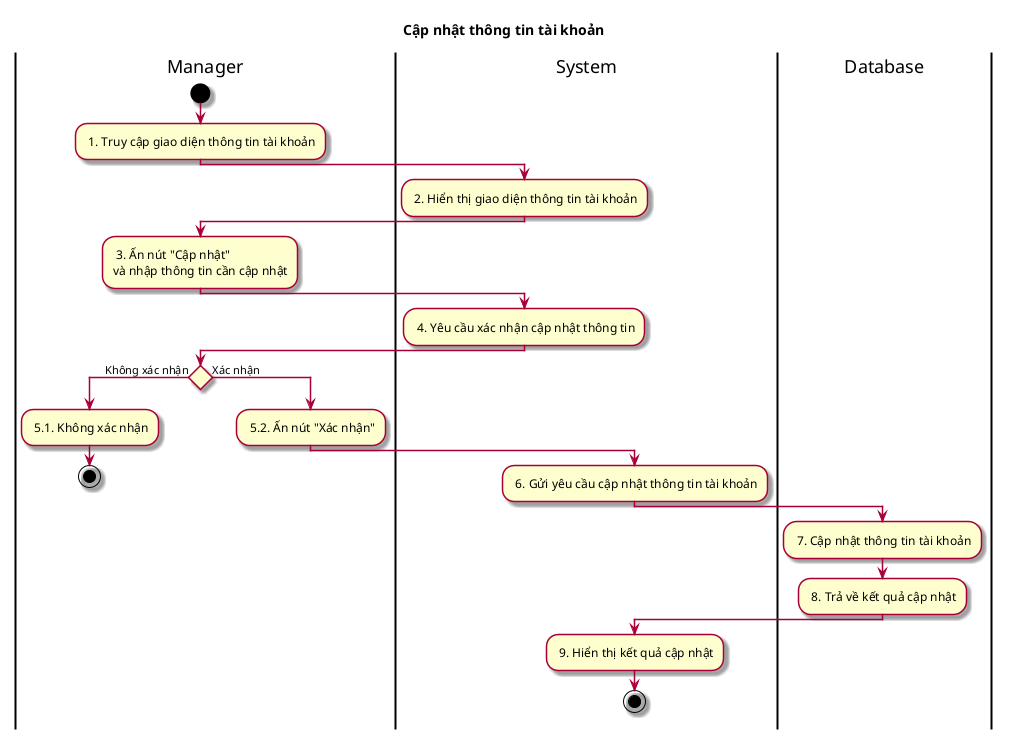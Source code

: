 @startuml ActCapNhatThongTinTaiKhoan

skin rose
title Cập nhật thông tin tài khoản

|Manager|
start
: 1. Truy cập giao diện thông tin tài khoản;
|System|
: 2. Hiển thị giao diện thông tin tài khoản;
|Manager|
: 3. Ấn nút "Cập nhật"\nvà nhập thông tin cần cập nhật;
|System|
: 4. Yêu cầu xác nhận cập nhật thông tin;
|Manager|
if () then (Không xác nhận)
: 5.1. Không xác nhận;
stop
else(Xác nhận)
: 5.2. Ấn nút "Xác nhận";
|System|
: 6. Gửi yêu cầu cập nhật thông tin tài khoản;
|Database|
: 7. Cập nhật thông tin tài khoản;
: 8. Trả về kết quả cập nhật;
|System|
: 9. Hiển thị kết quả cập nhật;
stop

@enduml 